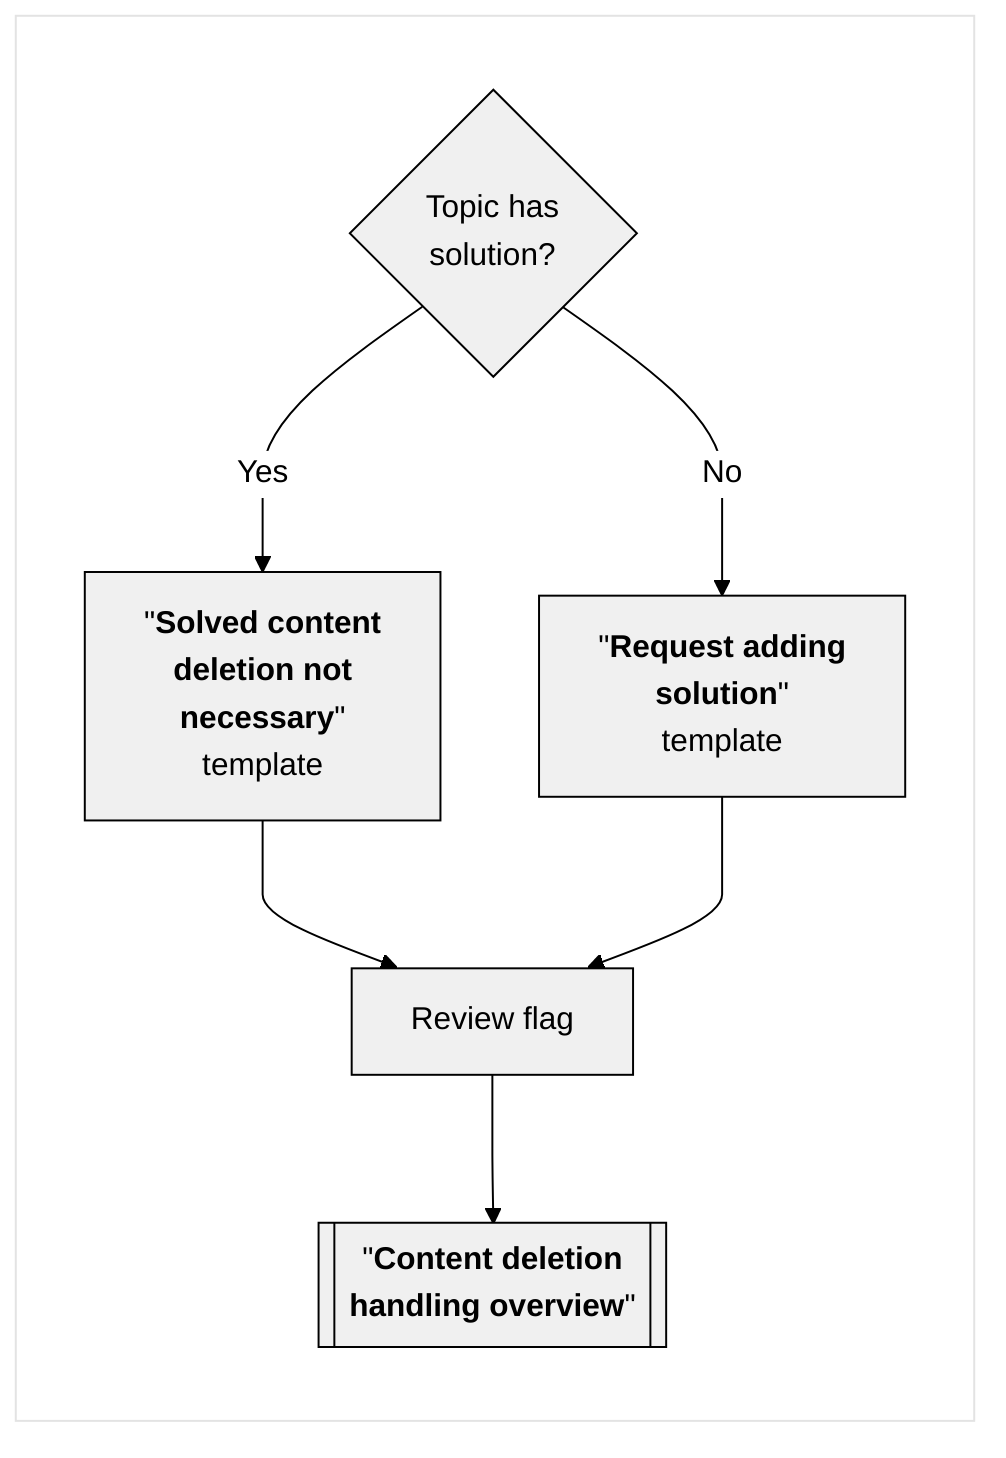 ---
config:
  flowchart:
    curve: monotoneY
  theme: base
  themeVariables:
    clusterBkg: '#ffffff'
    edgeLabelBackground: '#ffffff'
    lineColor: '#000000'
    primaryBorderColor: '#000000'
    primaryColor: '#f0f0f0'
    primaryTextColor: '#000000'
---

flowchart TB
  subgraph main[" "]
    direction TB


    hasSolution{"Topic has<br />solution?"}
    hasSolution -- "Yes" --> notNecessaryTemplate
    notNecessaryTemplate["#quot;<b>Solved content<br />deletion not<br />necessary</b>#quot;<br />template"]
    notNecessaryTemplate --> review
    review["Review flag"]
    review --> overviewWorkflow
    overviewWorkflow[["#quot;<b>Content deletion<br />handling overview</b>#quot;"]]

    hasSolution -- "No" --> addSolutionTemplate
    addSolutionTemplate["#quot;<b>Request adding<br />solution</b>#quot;<br />template"]
    addSolutionTemplate --> review
  end